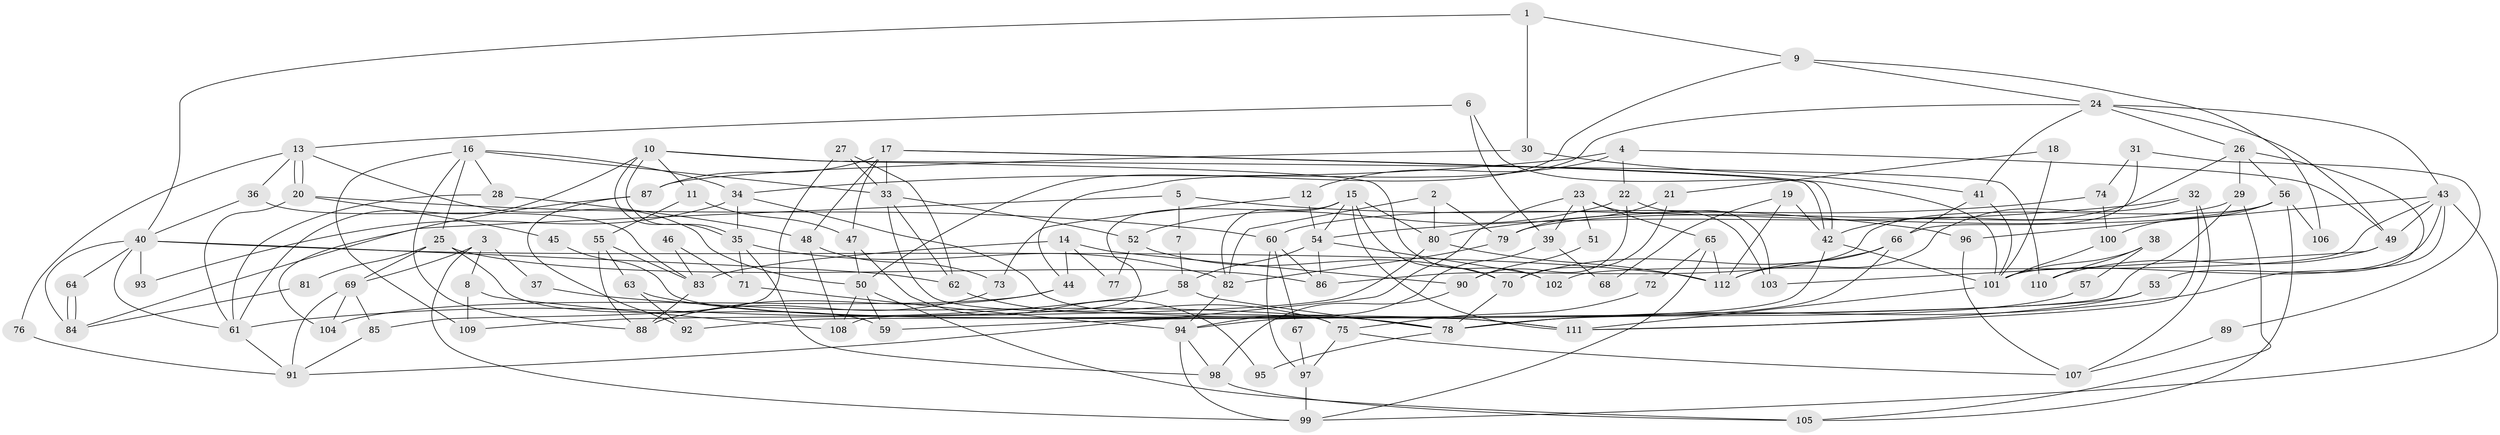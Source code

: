 // Generated by graph-tools (version 1.1) at 2025/50/03/09/25 04:50:15]
// undirected, 112 vertices, 224 edges
graph export_dot {
graph [start="1"]
  node [color=gray90,style=filled];
  1;
  2;
  3;
  4;
  5;
  6;
  7;
  8;
  9;
  10;
  11;
  12;
  13;
  14;
  15;
  16;
  17;
  18;
  19;
  20;
  21;
  22;
  23;
  24;
  25;
  26;
  27;
  28;
  29;
  30;
  31;
  32;
  33;
  34;
  35;
  36;
  37;
  38;
  39;
  40;
  41;
  42;
  43;
  44;
  45;
  46;
  47;
  48;
  49;
  50;
  51;
  52;
  53;
  54;
  55;
  56;
  57;
  58;
  59;
  60;
  61;
  62;
  63;
  64;
  65;
  66;
  67;
  68;
  69;
  70;
  71;
  72;
  73;
  74;
  75;
  76;
  77;
  78;
  79;
  80;
  81;
  82;
  83;
  84;
  85;
  86;
  87;
  88;
  89;
  90;
  91;
  92;
  93;
  94;
  95;
  96;
  97;
  98;
  99;
  100;
  101;
  102;
  103;
  104;
  105;
  106;
  107;
  108;
  109;
  110;
  111;
  112;
  1 -- 9;
  1 -- 40;
  1 -- 30;
  2 -- 79;
  2 -- 82;
  2 -- 80;
  3 -- 99;
  3 -- 69;
  3 -- 8;
  3 -- 37;
  4 -- 22;
  4 -- 34;
  4 -- 12;
  4 -- 49;
  5 -- 84;
  5 -- 96;
  5 -- 7;
  6 -- 13;
  6 -- 39;
  6 -- 101;
  7 -- 58;
  8 -- 108;
  8 -- 109;
  9 -- 24;
  9 -- 50;
  9 -- 106;
  10 -- 61;
  10 -- 35;
  10 -- 35;
  10 -- 11;
  10 -- 102;
  10 -- 110;
  11 -- 47;
  11 -- 55;
  12 -- 54;
  12 -- 73;
  13 -- 20;
  13 -- 20;
  13 -- 50;
  13 -- 36;
  13 -- 76;
  14 -- 83;
  14 -- 44;
  14 -- 77;
  14 -- 90;
  15 -- 54;
  15 -- 111;
  15 -- 70;
  15 -- 80;
  15 -- 82;
  15 -- 108;
  16 -- 109;
  16 -- 34;
  16 -- 25;
  16 -- 28;
  16 -- 33;
  16 -- 88;
  17 -- 48;
  17 -- 42;
  17 -- 42;
  17 -- 33;
  17 -- 47;
  17 -- 87;
  18 -- 21;
  18 -- 101;
  19 -- 42;
  19 -- 112;
  19 -- 68;
  20 -- 61;
  20 -- 45;
  20 -- 60;
  21 -- 79;
  21 -- 70;
  22 -- 103;
  22 -- 52;
  22 -- 90;
  23 -- 65;
  23 -- 91;
  23 -- 39;
  23 -- 51;
  23 -- 103;
  24 -- 49;
  24 -- 26;
  24 -- 41;
  24 -- 43;
  24 -- 44;
  25 -- 86;
  25 -- 59;
  25 -- 69;
  25 -- 81;
  26 -- 53;
  26 -- 42;
  26 -- 29;
  26 -- 56;
  27 -- 33;
  27 -- 62;
  27 -- 85;
  28 -- 61;
  28 -- 48;
  29 -- 105;
  29 -- 79;
  29 -- 92;
  30 -- 87;
  30 -- 41;
  31 -- 74;
  31 -- 66;
  31 -- 89;
  32 -- 112;
  32 -- 111;
  32 -- 54;
  32 -- 107;
  33 -- 52;
  33 -- 62;
  33 -- 75;
  34 -- 35;
  34 -- 78;
  34 -- 93;
  35 -- 98;
  35 -- 71;
  35 -- 82;
  36 -- 40;
  36 -- 83;
  37 -- 78;
  38 -- 101;
  38 -- 110;
  38 -- 57;
  39 -- 94;
  39 -- 68;
  40 -- 112;
  40 -- 62;
  40 -- 61;
  40 -- 64;
  40 -- 84;
  40 -- 93;
  41 -- 66;
  41 -- 101;
  42 -- 101;
  42 -- 94;
  43 -- 101;
  43 -- 49;
  43 -- 78;
  43 -- 96;
  43 -- 99;
  43 -- 102;
  44 -- 88;
  44 -- 104;
  45 -- 111;
  46 -- 83;
  46 -- 71;
  47 -- 50;
  47 -- 95;
  48 -- 73;
  48 -- 108;
  49 -- 103;
  49 -- 110;
  50 -- 108;
  50 -- 105;
  50 -- 59;
  51 -- 90;
  52 -- 70;
  52 -- 77;
  53 -- 59;
  53 -- 111;
  54 -- 102;
  54 -- 58;
  54 -- 86;
  55 -- 83;
  55 -- 63;
  55 -- 88;
  56 -- 86;
  56 -- 60;
  56 -- 100;
  56 -- 105;
  56 -- 106;
  57 -- 78;
  58 -- 78;
  58 -- 61;
  60 -- 67;
  60 -- 86;
  60 -- 97;
  61 -- 91;
  62 -- 75;
  63 -- 92;
  63 -- 111;
  64 -- 84;
  64 -- 84;
  65 -- 99;
  65 -- 112;
  65 -- 72;
  66 -- 78;
  66 -- 70;
  66 -- 112;
  67 -- 97;
  69 -- 85;
  69 -- 91;
  69 -- 104;
  70 -- 78;
  71 -- 94;
  72 -- 75;
  73 -- 88;
  74 -- 80;
  74 -- 100;
  75 -- 97;
  75 -- 107;
  76 -- 91;
  78 -- 95;
  79 -- 82;
  80 -- 109;
  80 -- 112;
  81 -- 84;
  82 -- 94;
  83 -- 88;
  85 -- 91;
  87 -- 104;
  87 -- 92;
  89 -- 107;
  90 -- 98;
  94 -- 98;
  94 -- 99;
  96 -- 107;
  97 -- 99;
  98 -- 105;
  100 -- 101;
  101 -- 111;
}

